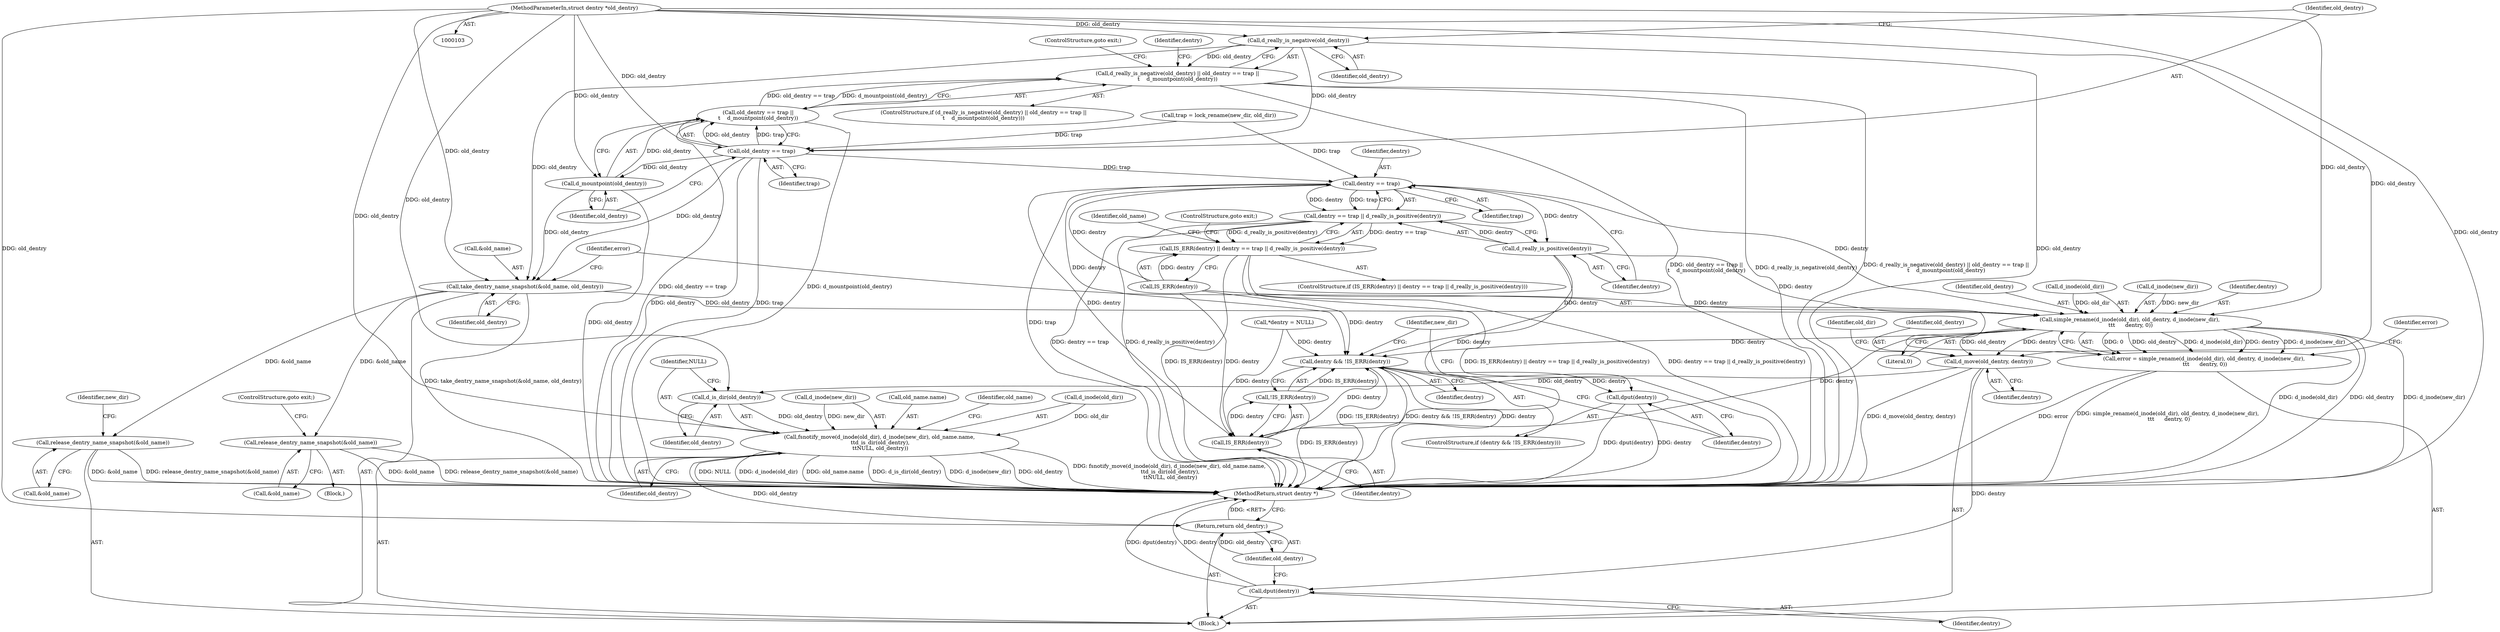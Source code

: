 digraph "0_linux_49d31c2f389acfe83417083e1208422b4091cd9e@pointer" {
"1000130" [label="(Call,d_really_is_negative(old_dentry))"];
"1000105" [label="(MethodParameterIn,struct dentry *old_dentry)"];
"1000129" [label="(Call,d_really_is_negative(old_dentry) || old_dentry == trap ||\n\t    d_mountpoint(old_dentry))"];
"1000133" [label="(Call,old_dentry == trap)"];
"1000132" [label="(Call,old_dentry == trap ||\n\t    d_mountpoint(old_dentry))"];
"1000136" [label="(Call,d_mountpoint(old_dentry))"];
"1000157" [label="(Call,take_dentry_name_snapshot(&old_name, old_dentry))"];
"1000163" [label="(Call,simple_rename(d_inode(old_dir), old_dentry, d_inode(new_dir),\n \t\t\t      dentry, 0))"];
"1000161" [label="(Call,error = simple_rename(d_inode(old_dir), old_dentry, d_inode(new_dir),\n \t\t\t      dentry, 0))"];
"1000178" [label="(Call,d_move(old_dentry, dentry))"];
"1000189" [label="(Call,d_is_dir(old_dentry))"];
"1000181" [label="(Call,fsnotify_move(d_inode(old_dir), d_inode(new_dir), old_name.name,\n \t\td_is_dir(old_dentry),\n \t\tNULL, old_dentry))"];
"1000201" [label="(Return,return old_dentry;)"];
"1000199" [label="(Call,dput(dentry))"];
"1000205" [label="(Call,dentry && !IS_ERR(dentry))"];
"1000210" [label="(Call,dput(dentry))"];
"1000208" [label="(Call,IS_ERR(dentry))"];
"1000207" [label="(Call,!IS_ERR(dentry))"];
"1000174" [label="(Call,release_dentry_name_snapshot(&old_name))"];
"1000193" [label="(Call,release_dentry_name_snapshot(&old_name))"];
"1000151" [label="(Call,dentry == trap)"];
"1000150" [label="(Call,dentry == trap || d_really_is_positive(dentry))"];
"1000147" [label="(Call,IS_ERR(dentry) || dentry == trap || d_really_is_positive(dentry))"];
"1000154" [label="(Call,d_really_is_positive(dentry))"];
"1000209" [label="(Identifier,dentry)"];
"1000133" [label="(Call,old_dentry == trap)"];
"1000116" [label="(Call,trap = lock_rename(new_dir, old_dir))"];
"1000190" [label="(Identifier,old_dentry)"];
"1000161" [label="(Call,error = simple_rename(d_inode(old_dir), old_dentry, d_inode(new_dir),\n \t\t\t      dentry, 0))"];
"1000204" [label="(ControlStructure,if (dentry && !IS_ERR(dentry)))"];
"1000173" [label="(Block,)"];
"1000177" [label="(ControlStructure,goto exit;)"];
"1000194" [label="(Call,&old_name)"];
"1000192" [label="(Identifier,old_dentry)"];
"1000156" [label="(ControlStructure,goto exit;)"];
"1000128" [label="(ControlStructure,if (d_really_is_negative(old_dentry) || old_dentry == trap ||\n\t    d_mountpoint(old_dentry)))"];
"1000137" [label="(Identifier,old_dentry)"];
"1000150" [label="(Call,dentry == trap || d_really_is_positive(dentry))"];
"1000200" [label="(Identifier,dentry)"];
"1000134" [label="(Identifier,old_dentry)"];
"1000184" [label="(Call,d_inode(new_dir))"];
"1000186" [label="(Call,old_name.name)"];
"1000210" [label="(Call,dput(dentry))"];
"1000195" [label="(Identifier,old_name)"];
"1000152" [label="(Identifier,dentry)"];
"1000166" [label="(Identifier,old_dentry)"];
"1000155" [label="(Identifier,dentry)"];
"1000164" [label="(Call,d_inode(old_dir))"];
"1000174" [label="(Call,release_dentry_name_snapshot(&old_name))"];
"1000182" [label="(Call,d_inode(old_dir))"];
"1000159" [label="(Identifier,old_name)"];
"1000191" [label="(Identifier,NULL)"];
"1000140" [label="(Identifier,dentry)"];
"1000105" [label="(MethodParameterIn,struct dentry *old_dentry)"];
"1000162" [label="(Identifier,error)"];
"1000129" [label="(Call,d_really_is_negative(old_dentry) || old_dentry == trap ||\n\t    d_mountpoint(old_dentry))"];
"1000217" [label="(MethodReturn,struct dentry *)"];
"1000211" [label="(Identifier,dentry)"];
"1000138" [label="(ControlStructure,goto exit;)"];
"1000157" [label="(Call,take_dentry_name_snapshot(&old_name, old_dentry))"];
"1000108" [label="(Block,)"];
"1000183" [label="(Identifier,old_dir)"];
"1000178" [label="(Call,d_move(old_dentry, dentry))"];
"1000130" [label="(Call,d_really_is_negative(old_dentry))"];
"1000197" [label="(Identifier,new_dir)"];
"1000205" [label="(Call,dentry && !IS_ERR(dentry))"];
"1000207" [label="(Call,!IS_ERR(dentry))"];
"1000201" [label="(Return,return old_dentry;)"];
"1000199" [label="(Call,dput(dentry))"];
"1000189" [label="(Call,d_is_dir(old_dentry))"];
"1000213" [label="(Identifier,new_dir)"];
"1000135" [label="(Identifier,trap)"];
"1000170" [label="(Literal,0)"];
"1000146" [label="(ControlStructure,if (IS_ERR(dentry) || dentry == trap || d_really_is_positive(dentry)))"];
"1000111" [label="(Call,*dentry = NULL)"];
"1000158" [label="(Call,&old_name)"];
"1000206" [label="(Identifier,dentry)"];
"1000175" [label="(Call,&old_name)"];
"1000148" [label="(Call,IS_ERR(dentry))"];
"1000180" [label="(Identifier,dentry)"];
"1000163" [label="(Call,simple_rename(d_inode(old_dir), old_dentry, d_inode(new_dir),\n \t\t\t      dentry, 0))"];
"1000153" [label="(Identifier,trap)"];
"1000132" [label="(Call,old_dentry == trap ||\n\t    d_mountpoint(old_dentry))"];
"1000154" [label="(Call,d_really_is_positive(dentry))"];
"1000208" [label="(Call,IS_ERR(dentry))"];
"1000172" [label="(Identifier,error)"];
"1000160" [label="(Identifier,old_dentry)"];
"1000179" [label="(Identifier,old_dentry)"];
"1000147" [label="(Call,IS_ERR(dentry) || dentry == trap || d_really_is_positive(dentry))"];
"1000181" [label="(Call,fsnotify_move(d_inode(old_dir), d_inode(new_dir), old_name.name,\n \t\td_is_dir(old_dentry),\n \t\tNULL, old_dentry))"];
"1000131" [label="(Identifier,old_dentry)"];
"1000193" [label="(Call,release_dentry_name_snapshot(&old_name))"];
"1000167" [label="(Call,d_inode(new_dir))"];
"1000202" [label="(Identifier,old_dentry)"];
"1000151" [label="(Call,dentry == trap)"];
"1000169" [label="(Identifier,dentry)"];
"1000136" [label="(Call,d_mountpoint(old_dentry))"];
"1000130" -> "1000129"  [label="AST: "];
"1000130" -> "1000131"  [label="CFG: "];
"1000131" -> "1000130"  [label="AST: "];
"1000134" -> "1000130"  [label="CFG: "];
"1000129" -> "1000130"  [label="CFG: "];
"1000130" -> "1000217"  [label="DDG: old_dentry"];
"1000130" -> "1000129"  [label="DDG: old_dentry"];
"1000105" -> "1000130"  [label="DDG: old_dentry"];
"1000130" -> "1000133"  [label="DDG: old_dentry"];
"1000130" -> "1000157"  [label="DDG: old_dentry"];
"1000105" -> "1000103"  [label="AST: "];
"1000105" -> "1000217"  [label="DDG: old_dentry"];
"1000105" -> "1000133"  [label="DDG: old_dentry"];
"1000105" -> "1000136"  [label="DDG: old_dentry"];
"1000105" -> "1000157"  [label="DDG: old_dentry"];
"1000105" -> "1000163"  [label="DDG: old_dentry"];
"1000105" -> "1000178"  [label="DDG: old_dentry"];
"1000105" -> "1000189"  [label="DDG: old_dentry"];
"1000105" -> "1000181"  [label="DDG: old_dentry"];
"1000105" -> "1000201"  [label="DDG: old_dentry"];
"1000129" -> "1000128"  [label="AST: "];
"1000129" -> "1000132"  [label="CFG: "];
"1000132" -> "1000129"  [label="AST: "];
"1000138" -> "1000129"  [label="CFG: "];
"1000140" -> "1000129"  [label="CFG: "];
"1000129" -> "1000217"  [label="DDG: d_really_is_negative(old_dentry)"];
"1000129" -> "1000217"  [label="DDG: old_dentry == trap ||\n\t    d_mountpoint(old_dentry)"];
"1000129" -> "1000217"  [label="DDG: d_really_is_negative(old_dentry) || old_dentry == trap ||\n\t    d_mountpoint(old_dentry)"];
"1000132" -> "1000129"  [label="DDG: old_dentry == trap"];
"1000132" -> "1000129"  [label="DDG: d_mountpoint(old_dentry)"];
"1000133" -> "1000132"  [label="AST: "];
"1000133" -> "1000135"  [label="CFG: "];
"1000134" -> "1000133"  [label="AST: "];
"1000135" -> "1000133"  [label="AST: "];
"1000137" -> "1000133"  [label="CFG: "];
"1000132" -> "1000133"  [label="CFG: "];
"1000133" -> "1000217"  [label="DDG: old_dentry"];
"1000133" -> "1000217"  [label="DDG: trap"];
"1000133" -> "1000132"  [label="DDG: old_dentry"];
"1000133" -> "1000132"  [label="DDG: trap"];
"1000116" -> "1000133"  [label="DDG: trap"];
"1000133" -> "1000136"  [label="DDG: old_dentry"];
"1000133" -> "1000151"  [label="DDG: trap"];
"1000133" -> "1000157"  [label="DDG: old_dentry"];
"1000132" -> "1000136"  [label="CFG: "];
"1000136" -> "1000132"  [label="AST: "];
"1000132" -> "1000217"  [label="DDG: old_dentry == trap"];
"1000132" -> "1000217"  [label="DDG: d_mountpoint(old_dentry)"];
"1000136" -> "1000132"  [label="DDG: old_dentry"];
"1000136" -> "1000137"  [label="CFG: "];
"1000137" -> "1000136"  [label="AST: "];
"1000136" -> "1000217"  [label="DDG: old_dentry"];
"1000136" -> "1000157"  [label="DDG: old_dentry"];
"1000157" -> "1000108"  [label="AST: "];
"1000157" -> "1000160"  [label="CFG: "];
"1000158" -> "1000157"  [label="AST: "];
"1000160" -> "1000157"  [label="AST: "];
"1000162" -> "1000157"  [label="CFG: "];
"1000157" -> "1000217"  [label="DDG: take_dentry_name_snapshot(&old_name, old_dentry)"];
"1000157" -> "1000163"  [label="DDG: old_dentry"];
"1000157" -> "1000174"  [label="DDG: &old_name"];
"1000157" -> "1000193"  [label="DDG: &old_name"];
"1000163" -> "1000161"  [label="AST: "];
"1000163" -> "1000170"  [label="CFG: "];
"1000164" -> "1000163"  [label="AST: "];
"1000166" -> "1000163"  [label="AST: "];
"1000167" -> "1000163"  [label="AST: "];
"1000169" -> "1000163"  [label="AST: "];
"1000170" -> "1000163"  [label="AST: "];
"1000161" -> "1000163"  [label="CFG: "];
"1000163" -> "1000217"  [label="DDG: d_inode(old_dir)"];
"1000163" -> "1000217"  [label="DDG: old_dentry"];
"1000163" -> "1000217"  [label="DDG: d_inode(new_dir)"];
"1000163" -> "1000161"  [label="DDG: 0"];
"1000163" -> "1000161"  [label="DDG: old_dentry"];
"1000163" -> "1000161"  [label="DDG: d_inode(old_dir)"];
"1000163" -> "1000161"  [label="DDG: dentry"];
"1000163" -> "1000161"  [label="DDG: d_inode(new_dir)"];
"1000164" -> "1000163"  [label="DDG: old_dir"];
"1000167" -> "1000163"  [label="DDG: new_dir"];
"1000151" -> "1000163"  [label="DDG: dentry"];
"1000154" -> "1000163"  [label="DDG: dentry"];
"1000148" -> "1000163"  [label="DDG: dentry"];
"1000163" -> "1000178"  [label="DDG: old_dentry"];
"1000163" -> "1000178"  [label="DDG: dentry"];
"1000163" -> "1000205"  [label="DDG: dentry"];
"1000163" -> "1000208"  [label="DDG: dentry"];
"1000161" -> "1000108"  [label="AST: "];
"1000162" -> "1000161"  [label="AST: "];
"1000172" -> "1000161"  [label="CFG: "];
"1000161" -> "1000217"  [label="DDG: simple_rename(d_inode(old_dir), old_dentry, d_inode(new_dir),\n \t\t\t      dentry, 0)"];
"1000161" -> "1000217"  [label="DDG: error"];
"1000178" -> "1000108"  [label="AST: "];
"1000178" -> "1000180"  [label="CFG: "];
"1000179" -> "1000178"  [label="AST: "];
"1000180" -> "1000178"  [label="AST: "];
"1000183" -> "1000178"  [label="CFG: "];
"1000178" -> "1000217"  [label="DDG: d_move(old_dentry, dentry)"];
"1000178" -> "1000189"  [label="DDG: old_dentry"];
"1000178" -> "1000199"  [label="DDG: dentry"];
"1000189" -> "1000181"  [label="AST: "];
"1000189" -> "1000190"  [label="CFG: "];
"1000190" -> "1000189"  [label="AST: "];
"1000191" -> "1000189"  [label="CFG: "];
"1000189" -> "1000181"  [label="DDG: old_dentry"];
"1000181" -> "1000108"  [label="AST: "];
"1000181" -> "1000192"  [label="CFG: "];
"1000182" -> "1000181"  [label="AST: "];
"1000184" -> "1000181"  [label="AST: "];
"1000186" -> "1000181"  [label="AST: "];
"1000191" -> "1000181"  [label="AST: "];
"1000192" -> "1000181"  [label="AST: "];
"1000195" -> "1000181"  [label="CFG: "];
"1000181" -> "1000217"  [label="DDG: fsnotify_move(d_inode(old_dir), d_inode(new_dir), old_name.name,\n \t\td_is_dir(old_dentry),\n \t\tNULL, old_dentry)"];
"1000181" -> "1000217"  [label="DDG: NULL"];
"1000181" -> "1000217"  [label="DDG: d_inode(old_dir)"];
"1000181" -> "1000217"  [label="DDG: old_name.name"];
"1000181" -> "1000217"  [label="DDG: d_is_dir(old_dentry)"];
"1000181" -> "1000217"  [label="DDG: d_inode(new_dir)"];
"1000181" -> "1000217"  [label="DDG: old_dentry"];
"1000182" -> "1000181"  [label="DDG: old_dir"];
"1000184" -> "1000181"  [label="DDG: new_dir"];
"1000181" -> "1000201"  [label="DDG: old_dentry"];
"1000201" -> "1000108"  [label="AST: "];
"1000201" -> "1000202"  [label="CFG: "];
"1000202" -> "1000201"  [label="AST: "];
"1000217" -> "1000201"  [label="CFG: "];
"1000201" -> "1000217"  [label="DDG: <RET>"];
"1000202" -> "1000201"  [label="DDG: old_dentry"];
"1000199" -> "1000108"  [label="AST: "];
"1000199" -> "1000200"  [label="CFG: "];
"1000200" -> "1000199"  [label="AST: "];
"1000202" -> "1000199"  [label="CFG: "];
"1000199" -> "1000217"  [label="DDG: dentry"];
"1000199" -> "1000217"  [label="DDG: dput(dentry)"];
"1000205" -> "1000204"  [label="AST: "];
"1000205" -> "1000206"  [label="CFG: "];
"1000205" -> "1000207"  [label="CFG: "];
"1000206" -> "1000205"  [label="AST: "];
"1000207" -> "1000205"  [label="AST: "];
"1000211" -> "1000205"  [label="CFG: "];
"1000213" -> "1000205"  [label="CFG: "];
"1000205" -> "1000217"  [label="DDG: dentry && !IS_ERR(dentry)"];
"1000205" -> "1000217"  [label="DDG: dentry"];
"1000205" -> "1000217"  [label="DDG: !IS_ERR(dentry)"];
"1000208" -> "1000205"  [label="DDG: dentry"];
"1000151" -> "1000205"  [label="DDG: dentry"];
"1000154" -> "1000205"  [label="DDG: dentry"];
"1000148" -> "1000205"  [label="DDG: dentry"];
"1000111" -> "1000205"  [label="DDG: dentry"];
"1000207" -> "1000205"  [label="DDG: IS_ERR(dentry)"];
"1000205" -> "1000210"  [label="DDG: dentry"];
"1000210" -> "1000204"  [label="AST: "];
"1000210" -> "1000211"  [label="CFG: "];
"1000211" -> "1000210"  [label="AST: "];
"1000213" -> "1000210"  [label="CFG: "];
"1000210" -> "1000217"  [label="DDG: dput(dentry)"];
"1000210" -> "1000217"  [label="DDG: dentry"];
"1000208" -> "1000207"  [label="AST: "];
"1000208" -> "1000209"  [label="CFG: "];
"1000209" -> "1000208"  [label="AST: "];
"1000207" -> "1000208"  [label="CFG: "];
"1000208" -> "1000207"  [label="DDG: dentry"];
"1000151" -> "1000208"  [label="DDG: dentry"];
"1000154" -> "1000208"  [label="DDG: dentry"];
"1000148" -> "1000208"  [label="DDG: dentry"];
"1000111" -> "1000208"  [label="DDG: dentry"];
"1000207" -> "1000217"  [label="DDG: IS_ERR(dentry)"];
"1000174" -> "1000173"  [label="AST: "];
"1000174" -> "1000175"  [label="CFG: "];
"1000175" -> "1000174"  [label="AST: "];
"1000177" -> "1000174"  [label="CFG: "];
"1000174" -> "1000217"  [label="DDG: release_dentry_name_snapshot(&old_name)"];
"1000174" -> "1000217"  [label="DDG: &old_name"];
"1000193" -> "1000108"  [label="AST: "];
"1000193" -> "1000194"  [label="CFG: "];
"1000194" -> "1000193"  [label="AST: "];
"1000197" -> "1000193"  [label="CFG: "];
"1000193" -> "1000217"  [label="DDG: &old_name"];
"1000193" -> "1000217"  [label="DDG: release_dentry_name_snapshot(&old_name)"];
"1000151" -> "1000150"  [label="AST: "];
"1000151" -> "1000153"  [label="CFG: "];
"1000152" -> "1000151"  [label="AST: "];
"1000153" -> "1000151"  [label="AST: "];
"1000155" -> "1000151"  [label="CFG: "];
"1000150" -> "1000151"  [label="CFG: "];
"1000151" -> "1000217"  [label="DDG: trap"];
"1000151" -> "1000150"  [label="DDG: dentry"];
"1000151" -> "1000150"  [label="DDG: trap"];
"1000148" -> "1000151"  [label="DDG: dentry"];
"1000116" -> "1000151"  [label="DDG: trap"];
"1000151" -> "1000154"  [label="DDG: dentry"];
"1000150" -> "1000147"  [label="AST: "];
"1000150" -> "1000154"  [label="CFG: "];
"1000154" -> "1000150"  [label="AST: "];
"1000147" -> "1000150"  [label="CFG: "];
"1000150" -> "1000217"  [label="DDG: dentry == trap"];
"1000150" -> "1000217"  [label="DDG: d_really_is_positive(dentry)"];
"1000150" -> "1000147"  [label="DDG: dentry == trap"];
"1000150" -> "1000147"  [label="DDG: d_really_is_positive(dentry)"];
"1000154" -> "1000150"  [label="DDG: dentry"];
"1000147" -> "1000146"  [label="AST: "];
"1000147" -> "1000148"  [label="CFG: "];
"1000148" -> "1000147"  [label="AST: "];
"1000156" -> "1000147"  [label="CFG: "];
"1000159" -> "1000147"  [label="CFG: "];
"1000147" -> "1000217"  [label="DDG: dentry == trap || d_really_is_positive(dentry)"];
"1000147" -> "1000217"  [label="DDG: IS_ERR(dentry)"];
"1000147" -> "1000217"  [label="DDG: IS_ERR(dentry) || dentry == trap || d_really_is_positive(dentry)"];
"1000148" -> "1000147"  [label="DDG: dentry"];
"1000154" -> "1000155"  [label="CFG: "];
"1000155" -> "1000154"  [label="AST: "];
}
